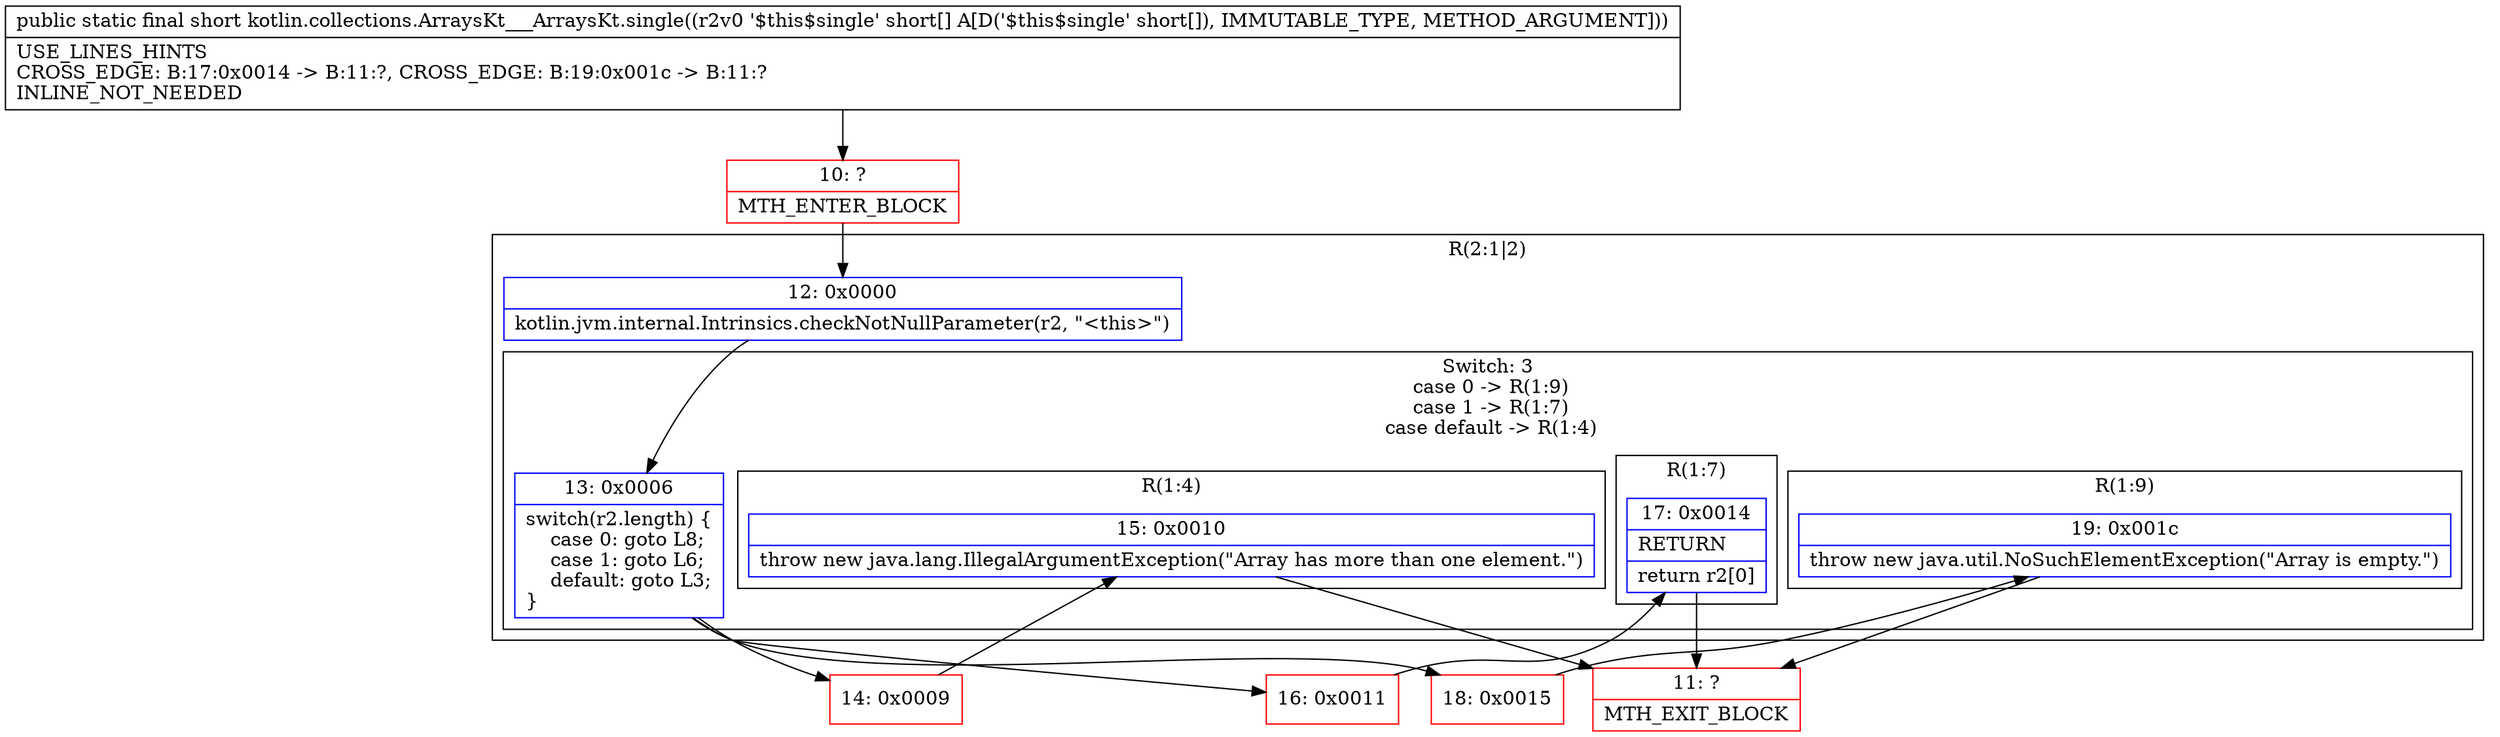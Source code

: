 digraph "CFG forkotlin.collections.ArraysKt___ArraysKt.single([S)S" {
subgraph cluster_Region_1227739291 {
label = "R(2:1|2)";
node [shape=record,color=blue];
Node_12 [shape=record,label="{12\:\ 0x0000|kotlin.jvm.internal.Intrinsics.checkNotNullParameter(r2, \"\<this\>\")\l}"];
subgraph cluster_SwitchRegion_2135056485 {
label = "Switch: 3
 case 0 -> R(1:9)
 case 1 -> R(1:7)
 case default -> R(1:4)";
node [shape=record,color=blue];
Node_13 [shape=record,label="{13\:\ 0x0006|switch(r2.length) \{\l    case 0: goto L8;\l    case 1: goto L6;\l    default: goto L3;\l\}\l}"];
subgraph cluster_Region_1033978597 {
label = "R(1:9)";
node [shape=record,color=blue];
Node_19 [shape=record,label="{19\:\ 0x001c|throw new java.util.NoSuchElementException(\"Array is empty.\")\l}"];
}
subgraph cluster_Region_1940559541 {
label = "R(1:7)";
node [shape=record,color=blue];
Node_17 [shape=record,label="{17\:\ 0x0014|RETURN\l|return r2[0]\l}"];
}
subgraph cluster_Region_1411656019 {
label = "R(1:4)";
node [shape=record,color=blue];
Node_15 [shape=record,label="{15\:\ 0x0010|throw new java.lang.IllegalArgumentException(\"Array has more than one element.\")\l}"];
}
}
}
Node_10 [shape=record,color=red,label="{10\:\ ?|MTH_ENTER_BLOCK\l}"];
Node_14 [shape=record,color=red,label="{14\:\ 0x0009}"];
Node_11 [shape=record,color=red,label="{11\:\ ?|MTH_EXIT_BLOCK\l}"];
Node_16 [shape=record,color=red,label="{16\:\ 0x0011}"];
Node_18 [shape=record,color=red,label="{18\:\ 0x0015}"];
MethodNode[shape=record,label="{public static final short kotlin.collections.ArraysKt___ArraysKt.single((r2v0 '$this$single' short[] A[D('$this$single' short[]), IMMUTABLE_TYPE, METHOD_ARGUMENT]))  | USE_LINES_HINTS\lCROSS_EDGE: B:17:0x0014 \-\> B:11:?, CROSS_EDGE: B:19:0x001c \-\> B:11:?\lINLINE_NOT_NEEDED\l}"];
MethodNode -> Node_10;Node_12 -> Node_13;
Node_13 -> Node_14;
Node_13 -> Node_16;
Node_13 -> Node_18;
Node_19 -> Node_11;
Node_17 -> Node_11;
Node_15 -> Node_11;
Node_10 -> Node_12;
Node_14 -> Node_15;
Node_16 -> Node_17;
Node_18 -> Node_19;
}

